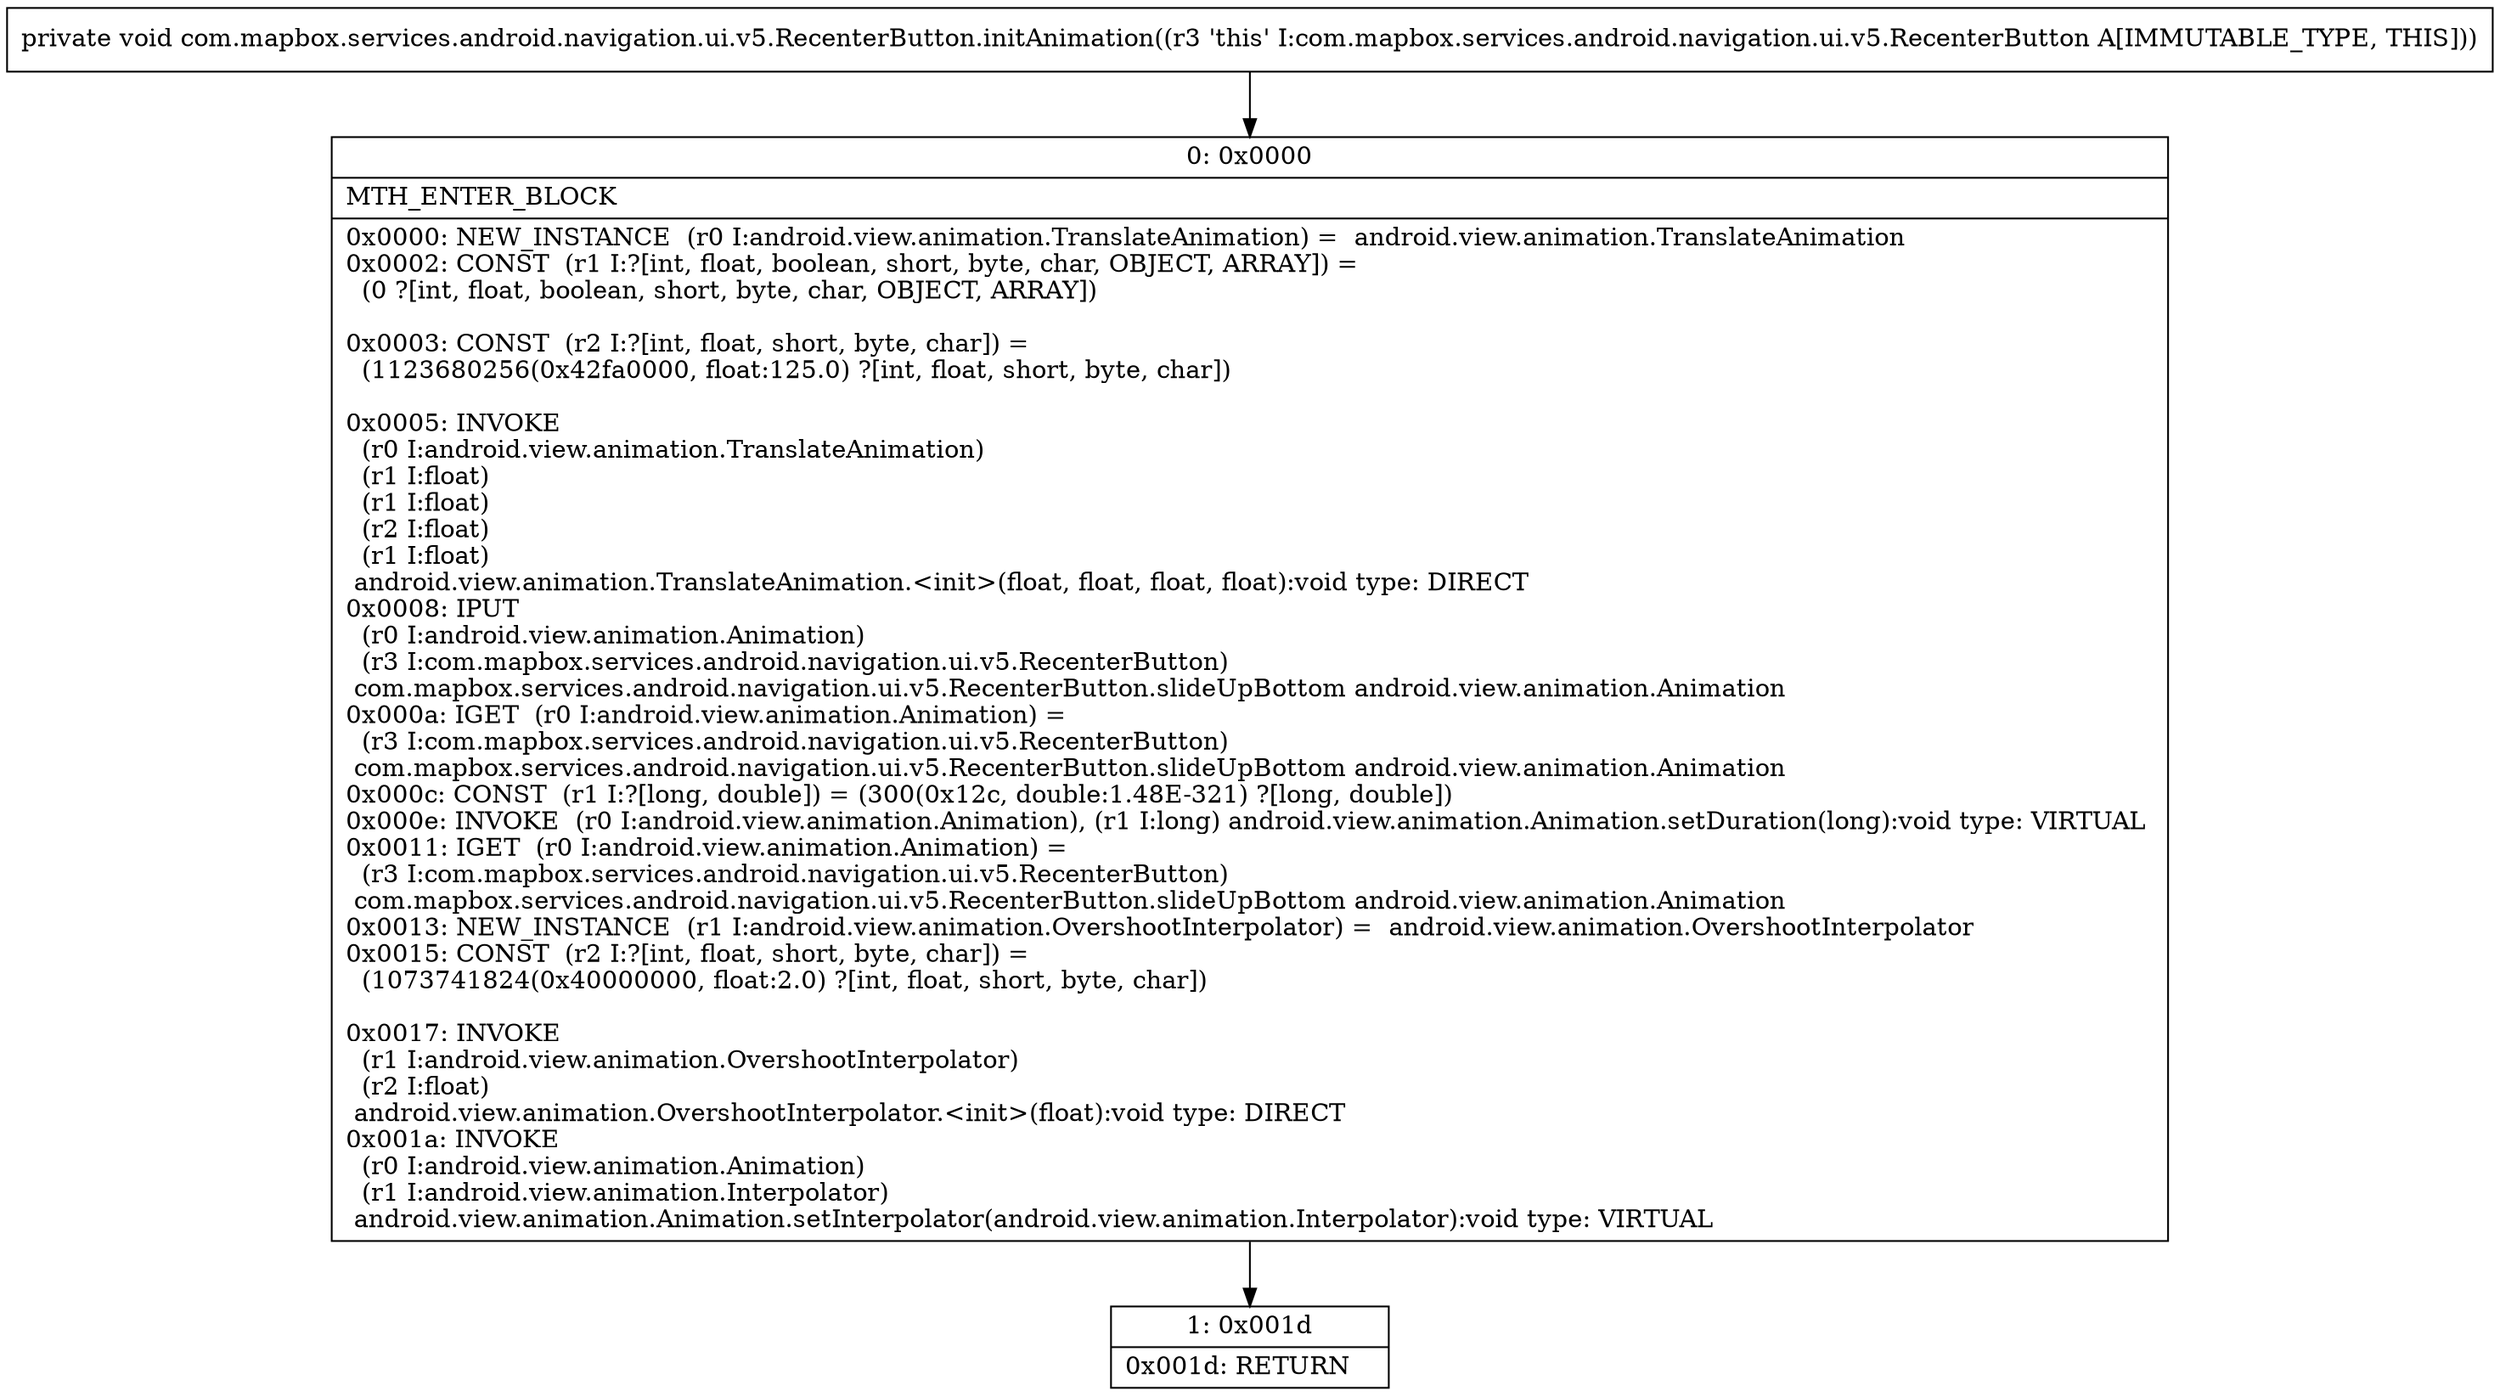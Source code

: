 digraph "CFG forcom.mapbox.services.android.navigation.ui.v5.RecenterButton.initAnimation()V" {
Node_0 [shape=record,label="{0\:\ 0x0000|MTH_ENTER_BLOCK\l|0x0000: NEW_INSTANCE  (r0 I:android.view.animation.TranslateAnimation) =  android.view.animation.TranslateAnimation \l0x0002: CONST  (r1 I:?[int, float, boolean, short, byte, char, OBJECT, ARRAY]) = \l  (0 ?[int, float, boolean, short, byte, char, OBJECT, ARRAY])\l \l0x0003: CONST  (r2 I:?[int, float, short, byte, char]) = \l  (1123680256(0x42fa0000, float:125.0) ?[int, float, short, byte, char])\l \l0x0005: INVOKE  \l  (r0 I:android.view.animation.TranslateAnimation)\l  (r1 I:float)\l  (r1 I:float)\l  (r2 I:float)\l  (r1 I:float)\l android.view.animation.TranslateAnimation.\<init\>(float, float, float, float):void type: DIRECT \l0x0008: IPUT  \l  (r0 I:android.view.animation.Animation)\l  (r3 I:com.mapbox.services.android.navigation.ui.v5.RecenterButton)\l com.mapbox.services.android.navigation.ui.v5.RecenterButton.slideUpBottom android.view.animation.Animation \l0x000a: IGET  (r0 I:android.view.animation.Animation) = \l  (r3 I:com.mapbox.services.android.navigation.ui.v5.RecenterButton)\l com.mapbox.services.android.navigation.ui.v5.RecenterButton.slideUpBottom android.view.animation.Animation \l0x000c: CONST  (r1 I:?[long, double]) = (300(0x12c, double:1.48E\-321) ?[long, double]) \l0x000e: INVOKE  (r0 I:android.view.animation.Animation), (r1 I:long) android.view.animation.Animation.setDuration(long):void type: VIRTUAL \l0x0011: IGET  (r0 I:android.view.animation.Animation) = \l  (r3 I:com.mapbox.services.android.navigation.ui.v5.RecenterButton)\l com.mapbox.services.android.navigation.ui.v5.RecenterButton.slideUpBottom android.view.animation.Animation \l0x0013: NEW_INSTANCE  (r1 I:android.view.animation.OvershootInterpolator) =  android.view.animation.OvershootInterpolator \l0x0015: CONST  (r2 I:?[int, float, short, byte, char]) = \l  (1073741824(0x40000000, float:2.0) ?[int, float, short, byte, char])\l \l0x0017: INVOKE  \l  (r1 I:android.view.animation.OvershootInterpolator)\l  (r2 I:float)\l android.view.animation.OvershootInterpolator.\<init\>(float):void type: DIRECT \l0x001a: INVOKE  \l  (r0 I:android.view.animation.Animation)\l  (r1 I:android.view.animation.Interpolator)\l android.view.animation.Animation.setInterpolator(android.view.animation.Interpolator):void type: VIRTUAL \l}"];
Node_1 [shape=record,label="{1\:\ 0x001d|0x001d: RETURN   \l}"];
MethodNode[shape=record,label="{private void com.mapbox.services.android.navigation.ui.v5.RecenterButton.initAnimation((r3 'this' I:com.mapbox.services.android.navigation.ui.v5.RecenterButton A[IMMUTABLE_TYPE, THIS])) }"];
MethodNode -> Node_0;
Node_0 -> Node_1;
}

